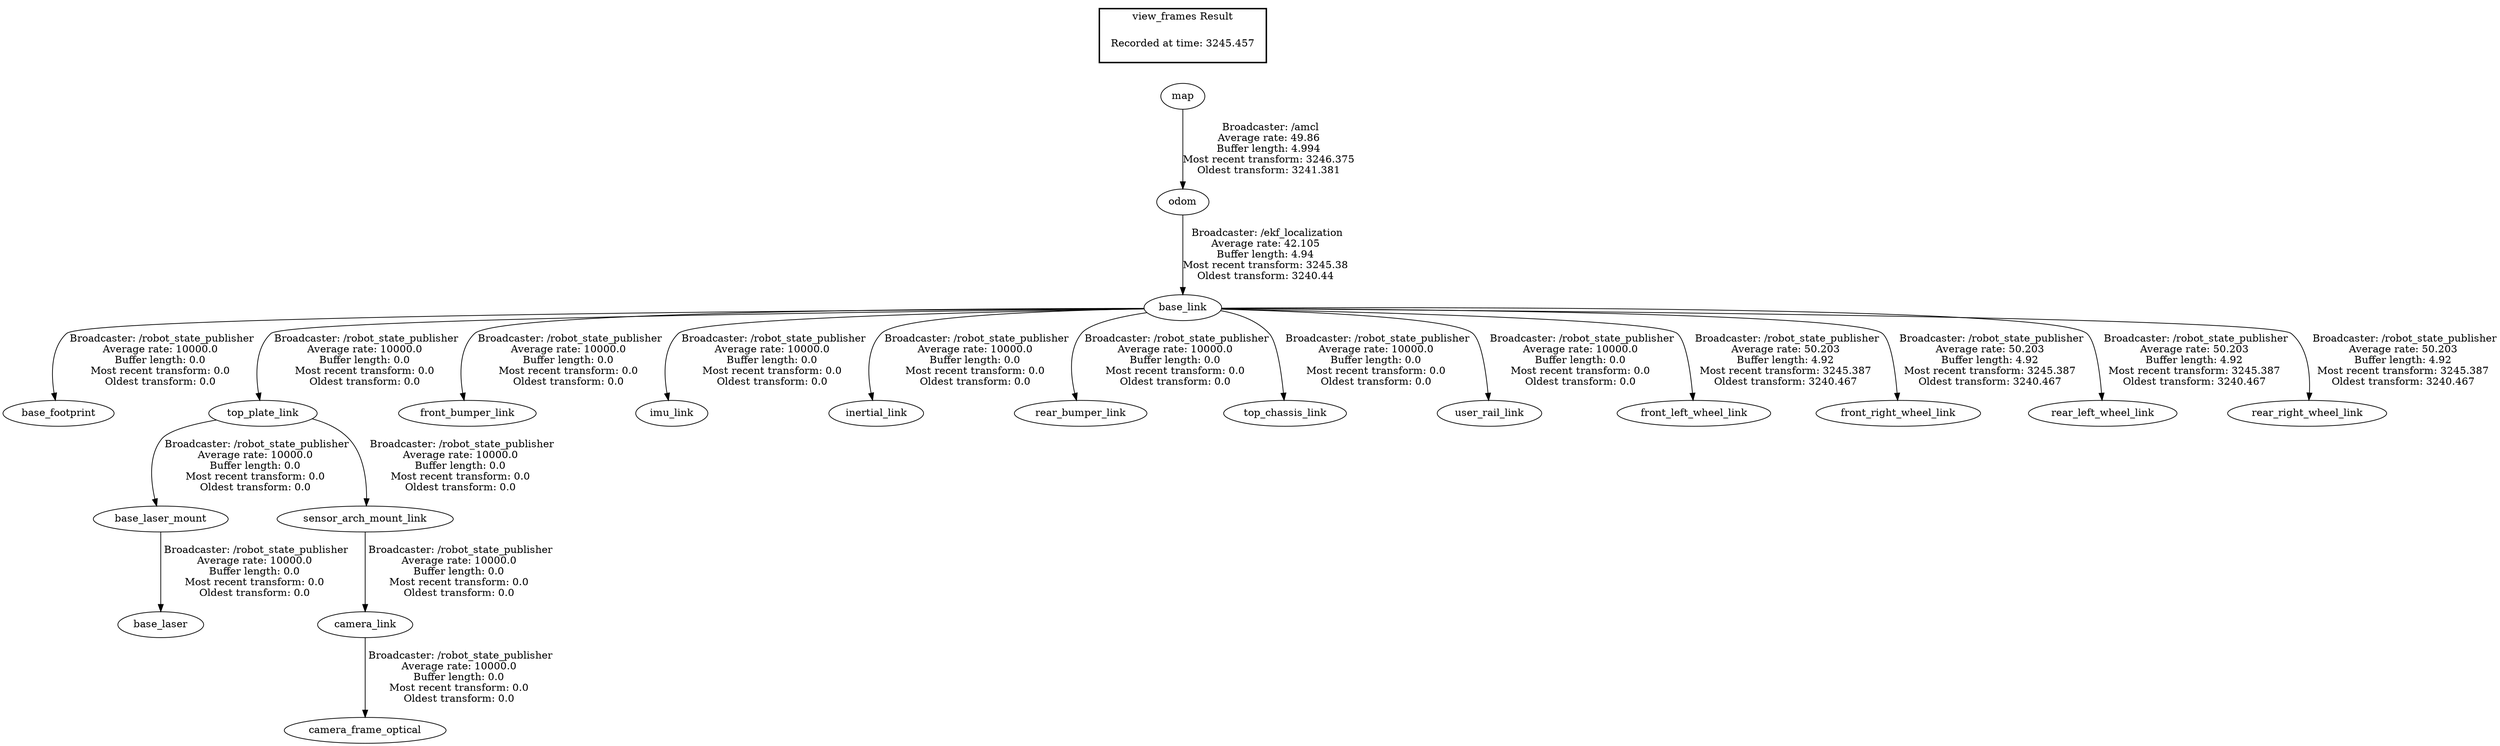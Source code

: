 digraph G {
"map" -> "odom"[label=" Broadcaster: /amcl\nAverage rate: 49.86\nBuffer length: 4.994\nMost recent transform: 3246.375\nOldest transform: 3241.381\n"];
"odom" -> "base_link"[label=" Broadcaster: /ekf_localization\nAverage rate: 42.105\nBuffer length: 4.94\nMost recent transform: 3245.38\nOldest transform: 3240.44\n"];
"base_link" -> "base_footprint"[label=" Broadcaster: /robot_state_publisher\nAverage rate: 10000.0\nBuffer length: 0.0\nMost recent transform: 0.0\nOldest transform: 0.0\n"];
"base_laser_mount" -> "base_laser"[label=" Broadcaster: /robot_state_publisher\nAverage rate: 10000.0\nBuffer length: 0.0\nMost recent transform: 0.0\nOldest transform: 0.0\n"];
"top_plate_link" -> "base_laser_mount"[label=" Broadcaster: /robot_state_publisher\nAverage rate: 10000.0\nBuffer length: 0.0\nMost recent transform: 0.0\nOldest transform: 0.0\n"];
"camera_link" -> "camera_frame_optical"[label=" Broadcaster: /robot_state_publisher\nAverage rate: 10000.0\nBuffer length: 0.0\nMost recent transform: 0.0\nOldest transform: 0.0\n"];
"sensor_arch_mount_link" -> "camera_link"[label=" Broadcaster: /robot_state_publisher\nAverage rate: 10000.0\nBuffer length: 0.0\nMost recent transform: 0.0\nOldest transform: 0.0\n"];
"base_link" -> "front_bumper_link"[label=" Broadcaster: /robot_state_publisher\nAverage rate: 10000.0\nBuffer length: 0.0\nMost recent transform: 0.0\nOldest transform: 0.0\n"];
"base_link" -> "imu_link"[label=" Broadcaster: /robot_state_publisher\nAverage rate: 10000.0\nBuffer length: 0.0\nMost recent transform: 0.0\nOldest transform: 0.0\n"];
"base_link" -> "inertial_link"[label=" Broadcaster: /robot_state_publisher\nAverage rate: 10000.0\nBuffer length: 0.0\nMost recent transform: 0.0\nOldest transform: 0.0\n"];
"top_plate_link" -> "sensor_arch_mount_link"[label=" Broadcaster: /robot_state_publisher\nAverage rate: 10000.0\nBuffer length: 0.0\nMost recent transform: 0.0\nOldest transform: 0.0\n"];
"base_link" -> "top_plate_link"[label=" Broadcaster: /robot_state_publisher\nAverage rate: 10000.0\nBuffer length: 0.0\nMost recent transform: 0.0\nOldest transform: 0.0\n"];
"base_link" -> "rear_bumper_link"[label=" Broadcaster: /robot_state_publisher\nAverage rate: 10000.0\nBuffer length: 0.0\nMost recent transform: 0.0\nOldest transform: 0.0\n"];
"base_link" -> "top_chassis_link"[label=" Broadcaster: /robot_state_publisher\nAverage rate: 10000.0\nBuffer length: 0.0\nMost recent transform: 0.0\nOldest transform: 0.0\n"];
"base_link" -> "user_rail_link"[label=" Broadcaster: /robot_state_publisher\nAverage rate: 10000.0\nBuffer length: 0.0\nMost recent transform: 0.0\nOldest transform: 0.0\n"];
"base_link" -> "front_left_wheel_link"[label=" Broadcaster: /robot_state_publisher\nAverage rate: 50.203\nBuffer length: 4.92\nMost recent transform: 3245.387\nOldest transform: 3240.467\n"];
"base_link" -> "front_right_wheel_link"[label=" Broadcaster: /robot_state_publisher\nAverage rate: 50.203\nBuffer length: 4.92\nMost recent transform: 3245.387\nOldest transform: 3240.467\n"];
"base_link" -> "rear_left_wheel_link"[label=" Broadcaster: /robot_state_publisher\nAverage rate: 50.203\nBuffer length: 4.92\nMost recent transform: 3245.387\nOldest transform: 3240.467\n"];
"base_link" -> "rear_right_wheel_link"[label=" Broadcaster: /robot_state_publisher\nAverage rate: 50.203\nBuffer length: 4.92\nMost recent transform: 3245.387\nOldest transform: 3240.467\n"];
edge [style=invis];
 subgraph cluster_legend { style=bold; color=black; label ="view_frames Result";
"Recorded at time: 3245.457"[ shape=plaintext ] ;
}->"map";
}